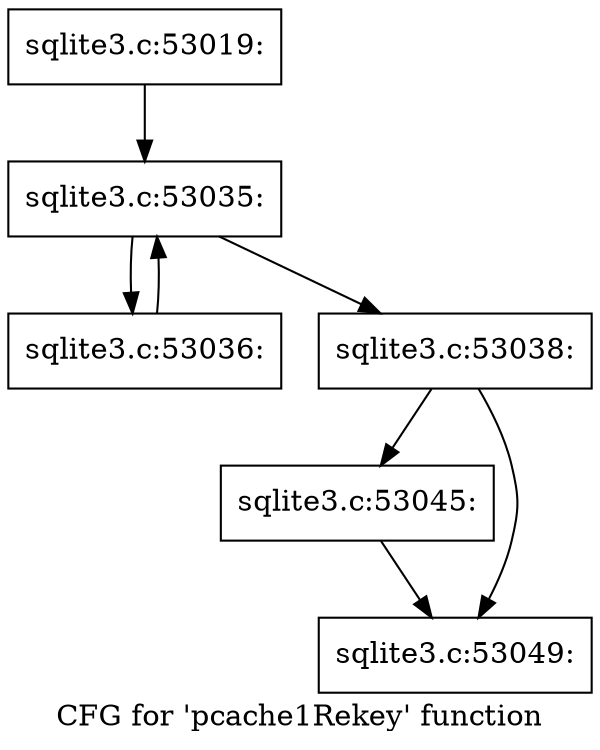 digraph "CFG for 'pcache1Rekey' function" {
	label="CFG for 'pcache1Rekey' function";

	Node0x55c0fa97aa40 [shape=record,label="{sqlite3.c:53019:}"];
	Node0x55c0fa97aa40 -> Node0x55c0fa981200;
	Node0x55c0fa981200 [shape=record,label="{sqlite3.c:53035:}"];
	Node0x55c0fa981200 -> Node0x55c0fa9816f0;
	Node0x55c0fa981200 -> Node0x55c0fa981360;
	Node0x55c0fa9816f0 [shape=record,label="{sqlite3.c:53036:}"];
	Node0x55c0fa9816f0 -> Node0x55c0fa981200;
	Node0x55c0fa981360 [shape=record,label="{sqlite3.c:53038:}"];
	Node0x55c0fa981360 -> Node0x55c0fa9833d0;
	Node0x55c0fa981360 -> Node0x55c0fa983420;
	Node0x55c0fa9833d0 [shape=record,label="{sqlite3.c:53045:}"];
	Node0x55c0fa9833d0 -> Node0x55c0fa983420;
	Node0x55c0fa983420 [shape=record,label="{sqlite3.c:53049:}"];
}
